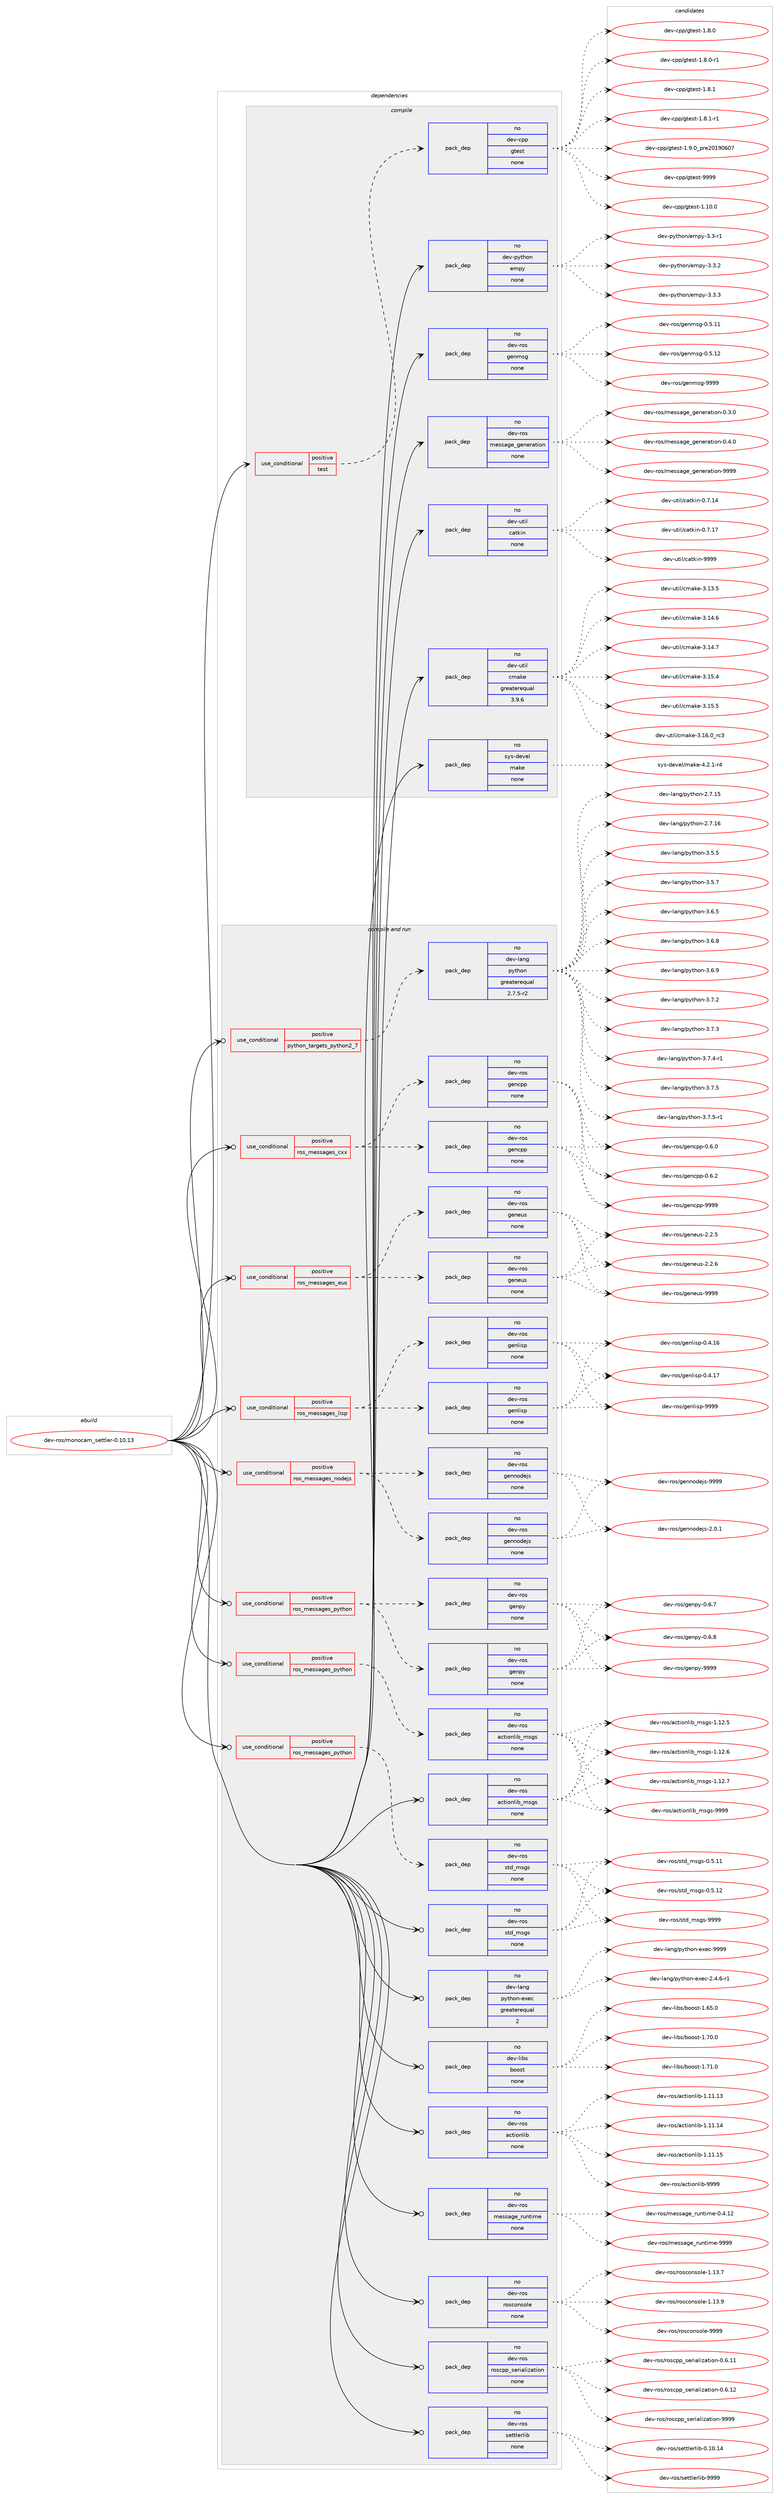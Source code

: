 digraph prolog {

# *************
# Graph options
# *************

newrank=true;
concentrate=true;
compound=true;
graph [rankdir=LR,fontname=Helvetica,fontsize=10,ranksep=1.5];#, ranksep=2.5, nodesep=0.2];
edge  [arrowhead=vee];
node  [fontname=Helvetica,fontsize=10];

# **********
# The ebuild
# **********

subgraph cluster_leftcol {
color=gray;
rank=same;
label=<<i>ebuild</i>>;
id [label="dev-ros/monocam_settler-0.10.13", color=red, width=4, href="../dev-ros/monocam_settler-0.10.13.svg"];
}

# ****************
# The dependencies
# ****************

subgraph cluster_midcol {
color=gray;
label=<<i>dependencies</i>>;
subgraph cluster_compile {
fillcolor="#eeeeee";
style=filled;
label=<<i>compile</i>>;
subgraph cond153793 {
dependency656101 [label=<<TABLE BORDER="0" CELLBORDER="1" CELLSPACING="0" CELLPADDING="4"><TR><TD ROWSPAN="3" CELLPADDING="10">use_conditional</TD></TR><TR><TD>positive</TD></TR><TR><TD>test</TD></TR></TABLE>>, shape=none, color=red];
subgraph pack490402 {
dependency656102 [label=<<TABLE BORDER="0" CELLBORDER="1" CELLSPACING="0" CELLPADDING="4" WIDTH="220"><TR><TD ROWSPAN="6" CELLPADDING="30">pack_dep</TD></TR><TR><TD WIDTH="110">no</TD></TR><TR><TD>dev-cpp</TD></TR><TR><TD>gtest</TD></TR><TR><TD>none</TD></TR><TR><TD></TD></TR></TABLE>>, shape=none, color=blue];
}
dependency656101:e -> dependency656102:w [weight=20,style="dashed",arrowhead="vee"];
}
id:e -> dependency656101:w [weight=20,style="solid",arrowhead="vee"];
subgraph pack490403 {
dependency656103 [label=<<TABLE BORDER="0" CELLBORDER="1" CELLSPACING="0" CELLPADDING="4" WIDTH="220"><TR><TD ROWSPAN="6" CELLPADDING="30">pack_dep</TD></TR><TR><TD WIDTH="110">no</TD></TR><TR><TD>dev-python</TD></TR><TR><TD>empy</TD></TR><TR><TD>none</TD></TR><TR><TD></TD></TR></TABLE>>, shape=none, color=blue];
}
id:e -> dependency656103:w [weight=20,style="solid",arrowhead="vee"];
subgraph pack490404 {
dependency656104 [label=<<TABLE BORDER="0" CELLBORDER="1" CELLSPACING="0" CELLPADDING="4" WIDTH="220"><TR><TD ROWSPAN="6" CELLPADDING="30">pack_dep</TD></TR><TR><TD WIDTH="110">no</TD></TR><TR><TD>dev-ros</TD></TR><TR><TD>genmsg</TD></TR><TR><TD>none</TD></TR><TR><TD></TD></TR></TABLE>>, shape=none, color=blue];
}
id:e -> dependency656104:w [weight=20,style="solid",arrowhead="vee"];
subgraph pack490405 {
dependency656105 [label=<<TABLE BORDER="0" CELLBORDER="1" CELLSPACING="0" CELLPADDING="4" WIDTH="220"><TR><TD ROWSPAN="6" CELLPADDING="30">pack_dep</TD></TR><TR><TD WIDTH="110">no</TD></TR><TR><TD>dev-ros</TD></TR><TR><TD>message_generation</TD></TR><TR><TD>none</TD></TR><TR><TD></TD></TR></TABLE>>, shape=none, color=blue];
}
id:e -> dependency656105:w [weight=20,style="solid",arrowhead="vee"];
subgraph pack490406 {
dependency656106 [label=<<TABLE BORDER="0" CELLBORDER="1" CELLSPACING="0" CELLPADDING="4" WIDTH="220"><TR><TD ROWSPAN="6" CELLPADDING="30">pack_dep</TD></TR><TR><TD WIDTH="110">no</TD></TR><TR><TD>dev-util</TD></TR><TR><TD>catkin</TD></TR><TR><TD>none</TD></TR><TR><TD></TD></TR></TABLE>>, shape=none, color=blue];
}
id:e -> dependency656106:w [weight=20,style="solid",arrowhead="vee"];
subgraph pack490407 {
dependency656107 [label=<<TABLE BORDER="0" CELLBORDER="1" CELLSPACING="0" CELLPADDING="4" WIDTH="220"><TR><TD ROWSPAN="6" CELLPADDING="30">pack_dep</TD></TR><TR><TD WIDTH="110">no</TD></TR><TR><TD>dev-util</TD></TR><TR><TD>cmake</TD></TR><TR><TD>greaterequal</TD></TR><TR><TD>3.9.6</TD></TR></TABLE>>, shape=none, color=blue];
}
id:e -> dependency656107:w [weight=20,style="solid",arrowhead="vee"];
subgraph pack490408 {
dependency656108 [label=<<TABLE BORDER="0" CELLBORDER="1" CELLSPACING="0" CELLPADDING="4" WIDTH="220"><TR><TD ROWSPAN="6" CELLPADDING="30">pack_dep</TD></TR><TR><TD WIDTH="110">no</TD></TR><TR><TD>sys-devel</TD></TR><TR><TD>make</TD></TR><TR><TD>none</TD></TR><TR><TD></TD></TR></TABLE>>, shape=none, color=blue];
}
id:e -> dependency656108:w [weight=20,style="solid",arrowhead="vee"];
}
subgraph cluster_compileandrun {
fillcolor="#eeeeee";
style=filled;
label=<<i>compile and run</i>>;
subgraph cond153794 {
dependency656109 [label=<<TABLE BORDER="0" CELLBORDER="1" CELLSPACING="0" CELLPADDING="4"><TR><TD ROWSPAN="3" CELLPADDING="10">use_conditional</TD></TR><TR><TD>positive</TD></TR><TR><TD>python_targets_python2_7</TD></TR></TABLE>>, shape=none, color=red];
subgraph pack490409 {
dependency656110 [label=<<TABLE BORDER="0" CELLBORDER="1" CELLSPACING="0" CELLPADDING="4" WIDTH="220"><TR><TD ROWSPAN="6" CELLPADDING="30">pack_dep</TD></TR><TR><TD WIDTH="110">no</TD></TR><TR><TD>dev-lang</TD></TR><TR><TD>python</TD></TR><TR><TD>greaterequal</TD></TR><TR><TD>2.7.5-r2</TD></TR></TABLE>>, shape=none, color=blue];
}
dependency656109:e -> dependency656110:w [weight=20,style="dashed",arrowhead="vee"];
}
id:e -> dependency656109:w [weight=20,style="solid",arrowhead="odotvee"];
subgraph cond153795 {
dependency656111 [label=<<TABLE BORDER="0" CELLBORDER="1" CELLSPACING="0" CELLPADDING="4"><TR><TD ROWSPAN="3" CELLPADDING="10">use_conditional</TD></TR><TR><TD>positive</TD></TR><TR><TD>ros_messages_cxx</TD></TR></TABLE>>, shape=none, color=red];
subgraph pack490410 {
dependency656112 [label=<<TABLE BORDER="0" CELLBORDER="1" CELLSPACING="0" CELLPADDING="4" WIDTH="220"><TR><TD ROWSPAN="6" CELLPADDING="30">pack_dep</TD></TR><TR><TD WIDTH="110">no</TD></TR><TR><TD>dev-ros</TD></TR><TR><TD>gencpp</TD></TR><TR><TD>none</TD></TR><TR><TD></TD></TR></TABLE>>, shape=none, color=blue];
}
dependency656111:e -> dependency656112:w [weight=20,style="dashed",arrowhead="vee"];
subgraph pack490411 {
dependency656113 [label=<<TABLE BORDER="0" CELLBORDER="1" CELLSPACING="0" CELLPADDING="4" WIDTH="220"><TR><TD ROWSPAN="6" CELLPADDING="30">pack_dep</TD></TR><TR><TD WIDTH="110">no</TD></TR><TR><TD>dev-ros</TD></TR><TR><TD>gencpp</TD></TR><TR><TD>none</TD></TR><TR><TD></TD></TR></TABLE>>, shape=none, color=blue];
}
dependency656111:e -> dependency656113:w [weight=20,style="dashed",arrowhead="vee"];
}
id:e -> dependency656111:w [weight=20,style="solid",arrowhead="odotvee"];
subgraph cond153796 {
dependency656114 [label=<<TABLE BORDER="0" CELLBORDER="1" CELLSPACING="0" CELLPADDING="4"><TR><TD ROWSPAN="3" CELLPADDING="10">use_conditional</TD></TR><TR><TD>positive</TD></TR><TR><TD>ros_messages_eus</TD></TR></TABLE>>, shape=none, color=red];
subgraph pack490412 {
dependency656115 [label=<<TABLE BORDER="0" CELLBORDER="1" CELLSPACING="0" CELLPADDING="4" WIDTH="220"><TR><TD ROWSPAN="6" CELLPADDING="30">pack_dep</TD></TR><TR><TD WIDTH="110">no</TD></TR><TR><TD>dev-ros</TD></TR><TR><TD>geneus</TD></TR><TR><TD>none</TD></TR><TR><TD></TD></TR></TABLE>>, shape=none, color=blue];
}
dependency656114:e -> dependency656115:w [weight=20,style="dashed",arrowhead="vee"];
subgraph pack490413 {
dependency656116 [label=<<TABLE BORDER="0" CELLBORDER="1" CELLSPACING="0" CELLPADDING="4" WIDTH="220"><TR><TD ROWSPAN="6" CELLPADDING="30">pack_dep</TD></TR><TR><TD WIDTH="110">no</TD></TR><TR><TD>dev-ros</TD></TR><TR><TD>geneus</TD></TR><TR><TD>none</TD></TR><TR><TD></TD></TR></TABLE>>, shape=none, color=blue];
}
dependency656114:e -> dependency656116:w [weight=20,style="dashed",arrowhead="vee"];
}
id:e -> dependency656114:w [weight=20,style="solid",arrowhead="odotvee"];
subgraph cond153797 {
dependency656117 [label=<<TABLE BORDER="0" CELLBORDER="1" CELLSPACING="0" CELLPADDING="4"><TR><TD ROWSPAN="3" CELLPADDING="10">use_conditional</TD></TR><TR><TD>positive</TD></TR><TR><TD>ros_messages_lisp</TD></TR></TABLE>>, shape=none, color=red];
subgraph pack490414 {
dependency656118 [label=<<TABLE BORDER="0" CELLBORDER="1" CELLSPACING="0" CELLPADDING="4" WIDTH="220"><TR><TD ROWSPAN="6" CELLPADDING="30">pack_dep</TD></TR><TR><TD WIDTH="110">no</TD></TR><TR><TD>dev-ros</TD></TR><TR><TD>genlisp</TD></TR><TR><TD>none</TD></TR><TR><TD></TD></TR></TABLE>>, shape=none, color=blue];
}
dependency656117:e -> dependency656118:w [weight=20,style="dashed",arrowhead="vee"];
subgraph pack490415 {
dependency656119 [label=<<TABLE BORDER="0" CELLBORDER="1" CELLSPACING="0" CELLPADDING="4" WIDTH="220"><TR><TD ROWSPAN="6" CELLPADDING="30">pack_dep</TD></TR><TR><TD WIDTH="110">no</TD></TR><TR><TD>dev-ros</TD></TR><TR><TD>genlisp</TD></TR><TR><TD>none</TD></TR><TR><TD></TD></TR></TABLE>>, shape=none, color=blue];
}
dependency656117:e -> dependency656119:w [weight=20,style="dashed",arrowhead="vee"];
}
id:e -> dependency656117:w [weight=20,style="solid",arrowhead="odotvee"];
subgraph cond153798 {
dependency656120 [label=<<TABLE BORDER="0" CELLBORDER="1" CELLSPACING="0" CELLPADDING="4"><TR><TD ROWSPAN="3" CELLPADDING="10">use_conditional</TD></TR><TR><TD>positive</TD></TR><TR><TD>ros_messages_nodejs</TD></TR></TABLE>>, shape=none, color=red];
subgraph pack490416 {
dependency656121 [label=<<TABLE BORDER="0" CELLBORDER="1" CELLSPACING="0" CELLPADDING="4" WIDTH="220"><TR><TD ROWSPAN="6" CELLPADDING="30">pack_dep</TD></TR><TR><TD WIDTH="110">no</TD></TR><TR><TD>dev-ros</TD></TR><TR><TD>gennodejs</TD></TR><TR><TD>none</TD></TR><TR><TD></TD></TR></TABLE>>, shape=none, color=blue];
}
dependency656120:e -> dependency656121:w [weight=20,style="dashed",arrowhead="vee"];
subgraph pack490417 {
dependency656122 [label=<<TABLE BORDER="0" CELLBORDER="1" CELLSPACING="0" CELLPADDING="4" WIDTH="220"><TR><TD ROWSPAN="6" CELLPADDING="30">pack_dep</TD></TR><TR><TD WIDTH="110">no</TD></TR><TR><TD>dev-ros</TD></TR><TR><TD>gennodejs</TD></TR><TR><TD>none</TD></TR><TR><TD></TD></TR></TABLE>>, shape=none, color=blue];
}
dependency656120:e -> dependency656122:w [weight=20,style="dashed",arrowhead="vee"];
}
id:e -> dependency656120:w [weight=20,style="solid",arrowhead="odotvee"];
subgraph cond153799 {
dependency656123 [label=<<TABLE BORDER="0" CELLBORDER="1" CELLSPACING="0" CELLPADDING="4"><TR><TD ROWSPAN="3" CELLPADDING="10">use_conditional</TD></TR><TR><TD>positive</TD></TR><TR><TD>ros_messages_python</TD></TR></TABLE>>, shape=none, color=red];
subgraph pack490418 {
dependency656124 [label=<<TABLE BORDER="0" CELLBORDER="1" CELLSPACING="0" CELLPADDING="4" WIDTH="220"><TR><TD ROWSPAN="6" CELLPADDING="30">pack_dep</TD></TR><TR><TD WIDTH="110">no</TD></TR><TR><TD>dev-ros</TD></TR><TR><TD>actionlib_msgs</TD></TR><TR><TD>none</TD></TR><TR><TD></TD></TR></TABLE>>, shape=none, color=blue];
}
dependency656123:e -> dependency656124:w [weight=20,style="dashed",arrowhead="vee"];
}
id:e -> dependency656123:w [weight=20,style="solid",arrowhead="odotvee"];
subgraph cond153800 {
dependency656125 [label=<<TABLE BORDER="0" CELLBORDER="1" CELLSPACING="0" CELLPADDING="4"><TR><TD ROWSPAN="3" CELLPADDING="10">use_conditional</TD></TR><TR><TD>positive</TD></TR><TR><TD>ros_messages_python</TD></TR></TABLE>>, shape=none, color=red];
subgraph pack490419 {
dependency656126 [label=<<TABLE BORDER="0" CELLBORDER="1" CELLSPACING="0" CELLPADDING="4" WIDTH="220"><TR><TD ROWSPAN="6" CELLPADDING="30">pack_dep</TD></TR><TR><TD WIDTH="110">no</TD></TR><TR><TD>dev-ros</TD></TR><TR><TD>genpy</TD></TR><TR><TD>none</TD></TR><TR><TD></TD></TR></TABLE>>, shape=none, color=blue];
}
dependency656125:e -> dependency656126:w [weight=20,style="dashed",arrowhead="vee"];
subgraph pack490420 {
dependency656127 [label=<<TABLE BORDER="0" CELLBORDER="1" CELLSPACING="0" CELLPADDING="4" WIDTH="220"><TR><TD ROWSPAN="6" CELLPADDING="30">pack_dep</TD></TR><TR><TD WIDTH="110">no</TD></TR><TR><TD>dev-ros</TD></TR><TR><TD>genpy</TD></TR><TR><TD>none</TD></TR><TR><TD></TD></TR></TABLE>>, shape=none, color=blue];
}
dependency656125:e -> dependency656127:w [weight=20,style="dashed",arrowhead="vee"];
}
id:e -> dependency656125:w [weight=20,style="solid",arrowhead="odotvee"];
subgraph cond153801 {
dependency656128 [label=<<TABLE BORDER="0" CELLBORDER="1" CELLSPACING="0" CELLPADDING="4"><TR><TD ROWSPAN="3" CELLPADDING="10">use_conditional</TD></TR><TR><TD>positive</TD></TR><TR><TD>ros_messages_python</TD></TR></TABLE>>, shape=none, color=red];
subgraph pack490421 {
dependency656129 [label=<<TABLE BORDER="0" CELLBORDER="1" CELLSPACING="0" CELLPADDING="4" WIDTH="220"><TR><TD ROWSPAN="6" CELLPADDING="30">pack_dep</TD></TR><TR><TD WIDTH="110">no</TD></TR><TR><TD>dev-ros</TD></TR><TR><TD>std_msgs</TD></TR><TR><TD>none</TD></TR><TR><TD></TD></TR></TABLE>>, shape=none, color=blue];
}
dependency656128:e -> dependency656129:w [weight=20,style="dashed",arrowhead="vee"];
}
id:e -> dependency656128:w [weight=20,style="solid",arrowhead="odotvee"];
subgraph pack490422 {
dependency656130 [label=<<TABLE BORDER="0" CELLBORDER="1" CELLSPACING="0" CELLPADDING="4" WIDTH="220"><TR><TD ROWSPAN="6" CELLPADDING="30">pack_dep</TD></TR><TR><TD WIDTH="110">no</TD></TR><TR><TD>dev-lang</TD></TR><TR><TD>python-exec</TD></TR><TR><TD>greaterequal</TD></TR><TR><TD>2</TD></TR></TABLE>>, shape=none, color=blue];
}
id:e -> dependency656130:w [weight=20,style="solid",arrowhead="odotvee"];
subgraph pack490423 {
dependency656131 [label=<<TABLE BORDER="0" CELLBORDER="1" CELLSPACING="0" CELLPADDING="4" WIDTH="220"><TR><TD ROWSPAN="6" CELLPADDING="30">pack_dep</TD></TR><TR><TD WIDTH="110">no</TD></TR><TR><TD>dev-libs</TD></TR><TR><TD>boost</TD></TR><TR><TD>none</TD></TR><TR><TD></TD></TR></TABLE>>, shape=none, color=blue];
}
id:e -> dependency656131:w [weight=20,style="solid",arrowhead="odotvee"];
subgraph pack490424 {
dependency656132 [label=<<TABLE BORDER="0" CELLBORDER="1" CELLSPACING="0" CELLPADDING="4" WIDTH="220"><TR><TD ROWSPAN="6" CELLPADDING="30">pack_dep</TD></TR><TR><TD WIDTH="110">no</TD></TR><TR><TD>dev-ros</TD></TR><TR><TD>actionlib</TD></TR><TR><TD>none</TD></TR><TR><TD></TD></TR></TABLE>>, shape=none, color=blue];
}
id:e -> dependency656132:w [weight=20,style="solid",arrowhead="odotvee"];
subgraph pack490425 {
dependency656133 [label=<<TABLE BORDER="0" CELLBORDER="1" CELLSPACING="0" CELLPADDING="4" WIDTH="220"><TR><TD ROWSPAN="6" CELLPADDING="30">pack_dep</TD></TR><TR><TD WIDTH="110">no</TD></TR><TR><TD>dev-ros</TD></TR><TR><TD>actionlib_msgs</TD></TR><TR><TD>none</TD></TR><TR><TD></TD></TR></TABLE>>, shape=none, color=blue];
}
id:e -> dependency656133:w [weight=20,style="solid",arrowhead="odotvee"];
subgraph pack490426 {
dependency656134 [label=<<TABLE BORDER="0" CELLBORDER="1" CELLSPACING="0" CELLPADDING="4" WIDTH="220"><TR><TD ROWSPAN="6" CELLPADDING="30">pack_dep</TD></TR><TR><TD WIDTH="110">no</TD></TR><TR><TD>dev-ros</TD></TR><TR><TD>message_runtime</TD></TR><TR><TD>none</TD></TR><TR><TD></TD></TR></TABLE>>, shape=none, color=blue];
}
id:e -> dependency656134:w [weight=20,style="solid",arrowhead="odotvee"];
subgraph pack490427 {
dependency656135 [label=<<TABLE BORDER="0" CELLBORDER="1" CELLSPACING="0" CELLPADDING="4" WIDTH="220"><TR><TD ROWSPAN="6" CELLPADDING="30">pack_dep</TD></TR><TR><TD WIDTH="110">no</TD></TR><TR><TD>dev-ros</TD></TR><TR><TD>rosconsole</TD></TR><TR><TD>none</TD></TR><TR><TD></TD></TR></TABLE>>, shape=none, color=blue];
}
id:e -> dependency656135:w [weight=20,style="solid",arrowhead="odotvee"];
subgraph pack490428 {
dependency656136 [label=<<TABLE BORDER="0" CELLBORDER="1" CELLSPACING="0" CELLPADDING="4" WIDTH="220"><TR><TD ROWSPAN="6" CELLPADDING="30">pack_dep</TD></TR><TR><TD WIDTH="110">no</TD></TR><TR><TD>dev-ros</TD></TR><TR><TD>roscpp_serialization</TD></TR><TR><TD>none</TD></TR><TR><TD></TD></TR></TABLE>>, shape=none, color=blue];
}
id:e -> dependency656136:w [weight=20,style="solid",arrowhead="odotvee"];
subgraph pack490429 {
dependency656137 [label=<<TABLE BORDER="0" CELLBORDER="1" CELLSPACING="0" CELLPADDING="4" WIDTH="220"><TR><TD ROWSPAN="6" CELLPADDING="30">pack_dep</TD></TR><TR><TD WIDTH="110">no</TD></TR><TR><TD>dev-ros</TD></TR><TR><TD>settlerlib</TD></TR><TR><TD>none</TD></TR><TR><TD></TD></TR></TABLE>>, shape=none, color=blue];
}
id:e -> dependency656137:w [weight=20,style="solid",arrowhead="odotvee"];
subgraph pack490430 {
dependency656138 [label=<<TABLE BORDER="0" CELLBORDER="1" CELLSPACING="0" CELLPADDING="4" WIDTH="220"><TR><TD ROWSPAN="6" CELLPADDING="30">pack_dep</TD></TR><TR><TD WIDTH="110">no</TD></TR><TR><TD>dev-ros</TD></TR><TR><TD>std_msgs</TD></TR><TR><TD>none</TD></TR><TR><TD></TD></TR></TABLE>>, shape=none, color=blue];
}
id:e -> dependency656138:w [weight=20,style="solid",arrowhead="odotvee"];
}
subgraph cluster_run {
fillcolor="#eeeeee";
style=filled;
label=<<i>run</i>>;
}
}

# **************
# The candidates
# **************

subgraph cluster_choices {
rank=same;
color=gray;
label=<<i>candidates</i>>;

subgraph choice490402 {
color=black;
nodesep=1;
choice10010111845991121124710311610111511645494649484648 [label="dev-cpp/gtest-1.10.0", color=red, width=4,href="../dev-cpp/gtest-1.10.0.svg"];
choice100101118459911211247103116101115116454946564648 [label="dev-cpp/gtest-1.8.0", color=red, width=4,href="../dev-cpp/gtest-1.8.0.svg"];
choice1001011184599112112471031161011151164549465646484511449 [label="dev-cpp/gtest-1.8.0-r1", color=red, width=4,href="../dev-cpp/gtest-1.8.0-r1.svg"];
choice100101118459911211247103116101115116454946564649 [label="dev-cpp/gtest-1.8.1", color=red, width=4,href="../dev-cpp/gtest-1.8.1.svg"];
choice1001011184599112112471031161011151164549465646494511449 [label="dev-cpp/gtest-1.8.1-r1", color=red, width=4,href="../dev-cpp/gtest-1.8.1-r1.svg"];
choice100101118459911211247103116101115116454946574648951121141015048495748544855 [label="dev-cpp/gtest-1.9.0_pre20190607", color=red, width=4,href="../dev-cpp/gtest-1.9.0_pre20190607.svg"];
choice1001011184599112112471031161011151164557575757 [label="dev-cpp/gtest-9999", color=red, width=4,href="../dev-cpp/gtest-9999.svg"];
dependency656102:e -> choice10010111845991121124710311610111511645494649484648:w [style=dotted,weight="100"];
dependency656102:e -> choice100101118459911211247103116101115116454946564648:w [style=dotted,weight="100"];
dependency656102:e -> choice1001011184599112112471031161011151164549465646484511449:w [style=dotted,weight="100"];
dependency656102:e -> choice100101118459911211247103116101115116454946564649:w [style=dotted,weight="100"];
dependency656102:e -> choice1001011184599112112471031161011151164549465646494511449:w [style=dotted,weight="100"];
dependency656102:e -> choice100101118459911211247103116101115116454946574648951121141015048495748544855:w [style=dotted,weight="100"];
dependency656102:e -> choice1001011184599112112471031161011151164557575757:w [style=dotted,weight="100"];
}
subgraph choice490403 {
color=black;
nodesep=1;
choice1001011184511212111610411111047101109112121455146514511449 [label="dev-python/empy-3.3-r1", color=red, width=4,href="../dev-python/empy-3.3-r1.svg"];
choice1001011184511212111610411111047101109112121455146514650 [label="dev-python/empy-3.3.2", color=red, width=4,href="../dev-python/empy-3.3.2.svg"];
choice1001011184511212111610411111047101109112121455146514651 [label="dev-python/empy-3.3.3", color=red, width=4,href="../dev-python/empy-3.3.3.svg"];
dependency656103:e -> choice1001011184511212111610411111047101109112121455146514511449:w [style=dotted,weight="100"];
dependency656103:e -> choice1001011184511212111610411111047101109112121455146514650:w [style=dotted,weight="100"];
dependency656103:e -> choice1001011184511212111610411111047101109112121455146514651:w [style=dotted,weight="100"];
}
subgraph choice490404 {
color=black;
nodesep=1;
choice100101118451141111154710310111010911510345484653464949 [label="dev-ros/genmsg-0.5.11", color=red, width=4,href="../dev-ros/genmsg-0.5.11.svg"];
choice100101118451141111154710310111010911510345484653464950 [label="dev-ros/genmsg-0.5.12", color=red, width=4,href="../dev-ros/genmsg-0.5.12.svg"];
choice10010111845114111115471031011101091151034557575757 [label="dev-ros/genmsg-9999", color=red, width=4,href="../dev-ros/genmsg-9999.svg"];
dependency656104:e -> choice100101118451141111154710310111010911510345484653464949:w [style=dotted,weight="100"];
dependency656104:e -> choice100101118451141111154710310111010911510345484653464950:w [style=dotted,weight="100"];
dependency656104:e -> choice10010111845114111115471031011101091151034557575757:w [style=dotted,weight="100"];
}
subgraph choice490405 {
color=black;
nodesep=1;
choice1001011184511411111547109101115115971031019510310111010111497116105111110454846514648 [label="dev-ros/message_generation-0.3.0", color=red, width=4,href="../dev-ros/message_generation-0.3.0.svg"];
choice1001011184511411111547109101115115971031019510310111010111497116105111110454846524648 [label="dev-ros/message_generation-0.4.0", color=red, width=4,href="../dev-ros/message_generation-0.4.0.svg"];
choice10010111845114111115471091011151159710310195103101110101114971161051111104557575757 [label="dev-ros/message_generation-9999", color=red, width=4,href="../dev-ros/message_generation-9999.svg"];
dependency656105:e -> choice1001011184511411111547109101115115971031019510310111010111497116105111110454846514648:w [style=dotted,weight="100"];
dependency656105:e -> choice1001011184511411111547109101115115971031019510310111010111497116105111110454846524648:w [style=dotted,weight="100"];
dependency656105:e -> choice10010111845114111115471091011151159710310195103101110101114971161051111104557575757:w [style=dotted,weight="100"];
}
subgraph choice490406 {
color=black;
nodesep=1;
choice1001011184511711610510847999711610710511045484655464952 [label="dev-util/catkin-0.7.14", color=red, width=4,href="../dev-util/catkin-0.7.14.svg"];
choice1001011184511711610510847999711610710511045484655464955 [label="dev-util/catkin-0.7.17", color=red, width=4,href="../dev-util/catkin-0.7.17.svg"];
choice100101118451171161051084799971161071051104557575757 [label="dev-util/catkin-9999", color=red, width=4,href="../dev-util/catkin-9999.svg"];
dependency656106:e -> choice1001011184511711610510847999711610710511045484655464952:w [style=dotted,weight="100"];
dependency656106:e -> choice1001011184511711610510847999711610710511045484655464955:w [style=dotted,weight="100"];
dependency656106:e -> choice100101118451171161051084799971161071051104557575757:w [style=dotted,weight="100"];
}
subgraph choice490407 {
color=black;
nodesep=1;
choice1001011184511711610510847991099710710145514649514653 [label="dev-util/cmake-3.13.5", color=red, width=4,href="../dev-util/cmake-3.13.5.svg"];
choice1001011184511711610510847991099710710145514649524654 [label="dev-util/cmake-3.14.6", color=red, width=4,href="../dev-util/cmake-3.14.6.svg"];
choice1001011184511711610510847991099710710145514649524655 [label="dev-util/cmake-3.14.7", color=red, width=4,href="../dev-util/cmake-3.14.7.svg"];
choice1001011184511711610510847991099710710145514649534652 [label="dev-util/cmake-3.15.4", color=red, width=4,href="../dev-util/cmake-3.15.4.svg"];
choice1001011184511711610510847991099710710145514649534653 [label="dev-util/cmake-3.15.5", color=red, width=4,href="../dev-util/cmake-3.15.5.svg"];
choice1001011184511711610510847991099710710145514649544648951149951 [label="dev-util/cmake-3.16.0_rc3", color=red, width=4,href="../dev-util/cmake-3.16.0_rc3.svg"];
dependency656107:e -> choice1001011184511711610510847991099710710145514649514653:w [style=dotted,weight="100"];
dependency656107:e -> choice1001011184511711610510847991099710710145514649524654:w [style=dotted,weight="100"];
dependency656107:e -> choice1001011184511711610510847991099710710145514649524655:w [style=dotted,weight="100"];
dependency656107:e -> choice1001011184511711610510847991099710710145514649534652:w [style=dotted,weight="100"];
dependency656107:e -> choice1001011184511711610510847991099710710145514649534653:w [style=dotted,weight="100"];
dependency656107:e -> choice1001011184511711610510847991099710710145514649544648951149951:w [style=dotted,weight="100"];
}
subgraph choice490408 {
color=black;
nodesep=1;
choice1151211154510010111810110847109971071014552465046494511452 [label="sys-devel/make-4.2.1-r4", color=red, width=4,href="../sys-devel/make-4.2.1-r4.svg"];
dependency656108:e -> choice1151211154510010111810110847109971071014552465046494511452:w [style=dotted,weight="100"];
}
subgraph choice490409 {
color=black;
nodesep=1;
choice10010111845108971101034711212111610411111045504655464953 [label="dev-lang/python-2.7.15", color=red, width=4,href="../dev-lang/python-2.7.15.svg"];
choice10010111845108971101034711212111610411111045504655464954 [label="dev-lang/python-2.7.16", color=red, width=4,href="../dev-lang/python-2.7.16.svg"];
choice100101118451089711010347112121116104111110455146534653 [label="dev-lang/python-3.5.5", color=red, width=4,href="../dev-lang/python-3.5.5.svg"];
choice100101118451089711010347112121116104111110455146534655 [label="dev-lang/python-3.5.7", color=red, width=4,href="../dev-lang/python-3.5.7.svg"];
choice100101118451089711010347112121116104111110455146544653 [label="dev-lang/python-3.6.5", color=red, width=4,href="../dev-lang/python-3.6.5.svg"];
choice100101118451089711010347112121116104111110455146544656 [label="dev-lang/python-3.6.8", color=red, width=4,href="../dev-lang/python-3.6.8.svg"];
choice100101118451089711010347112121116104111110455146544657 [label="dev-lang/python-3.6.9", color=red, width=4,href="../dev-lang/python-3.6.9.svg"];
choice100101118451089711010347112121116104111110455146554650 [label="dev-lang/python-3.7.2", color=red, width=4,href="../dev-lang/python-3.7.2.svg"];
choice100101118451089711010347112121116104111110455146554651 [label="dev-lang/python-3.7.3", color=red, width=4,href="../dev-lang/python-3.7.3.svg"];
choice1001011184510897110103471121211161041111104551465546524511449 [label="dev-lang/python-3.7.4-r1", color=red, width=4,href="../dev-lang/python-3.7.4-r1.svg"];
choice100101118451089711010347112121116104111110455146554653 [label="dev-lang/python-3.7.5", color=red, width=4,href="../dev-lang/python-3.7.5.svg"];
choice1001011184510897110103471121211161041111104551465546534511449 [label="dev-lang/python-3.7.5-r1", color=red, width=4,href="../dev-lang/python-3.7.5-r1.svg"];
dependency656110:e -> choice10010111845108971101034711212111610411111045504655464953:w [style=dotted,weight="100"];
dependency656110:e -> choice10010111845108971101034711212111610411111045504655464954:w [style=dotted,weight="100"];
dependency656110:e -> choice100101118451089711010347112121116104111110455146534653:w [style=dotted,weight="100"];
dependency656110:e -> choice100101118451089711010347112121116104111110455146534655:w [style=dotted,weight="100"];
dependency656110:e -> choice100101118451089711010347112121116104111110455146544653:w [style=dotted,weight="100"];
dependency656110:e -> choice100101118451089711010347112121116104111110455146544656:w [style=dotted,weight="100"];
dependency656110:e -> choice100101118451089711010347112121116104111110455146544657:w [style=dotted,weight="100"];
dependency656110:e -> choice100101118451089711010347112121116104111110455146554650:w [style=dotted,weight="100"];
dependency656110:e -> choice100101118451089711010347112121116104111110455146554651:w [style=dotted,weight="100"];
dependency656110:e -> choice1001011184510897110103471121211161041111104551465546524511449:w [style=dotted,weight="100"];
dependency656110:e -> choice100101118451089711010347112121116104111110455146554653:w [style=dotted,weight="100"];
dependency656110:e -> choice1001011184510897110103471121211161041111104551465546534511449:w [style=dotted,weight="100"];
}
subgraph choice490410 {
color=black;
nodesep=1;
choice100101118451141111154710310111099112112454846544648 [label="dev-ros/gencpp-0.6.0", color=red, width=4,href="../dev-ros/gencpp-0.6.0.svg"];
choice100101118451141111154710310111099112112454846544650 [label="dev-ros/gencpp-0.6.2", color=red, width=4,href="../dev-ros/gencpp-0.6.2.svg"];
choice1001011184511411111547103101110991121124557575757 [label="dev-ros/gencpp-9999", color=red, width=4,href="../dev-ros/gencpp-9999.svg"];
dependency656112:e -> choice100101118451141111154710310111099112112454846544648:w [style=dotted,weight="100"];
dependency656112:e -> choice100101118451141111154710310111099112112454846544650:w [style=dotted,weight="100"];
dependency656112:e -> choice1001011184511411111547103101110991121124557575757:w [style=dotted,weight="100"];
}
subgraph choice490411 {
color=black;
nodesep=1;
choice100101118451141111154710310111099112112454846544648 [label="dev-ros/gencpp-0.6.0", color=red, width=4,href="../dev-ros/gencpp-0.6.0.svg"];
choice100101118451141111154710310111099112112454846544650 [label="dev-ros/gencpp-0.6.2", color=red, width=4,href="../dev-ros/gencpp-0.6.2.svg"];
choice1001011184511411111547103101110991121124557575757 [label="dev-ros/gencpp-9999", color=red, width=4,href="../dev-ros/gencpp-9999.svg"];
dependency656113:e -> choice100101118451141111154710310111099112112454846544648:w [style=dotted,weight="100"];
dependency656113:e -> choice100101118451141111154710310111099112112454846544650:w [style=dotted,weight="100"];
dependency656113:e -> choice1001011184511411111547103101110991121124557575757:w [style=dotted,weight="100"];
}
subgraph choice490412 {
color=black;
nodesep=1;
choice1001011184511411111547103101110101117115455046504653 [label="dev-ros/geneus-2.2.5", color=red, width=4,href="../dev-ros/geneus-2.2.5.svg"];
choice1001011184511411111547103101110101117115455046504654 [label="dev-ros/geneus-2.2.6", color=red, width=4,href="../dev-ros/geneus-2.2.6.svg"];
choice10010111845114111115471031011101011171154557575757 [label="dev-ros/geneus-9999", color=red, width=4,href="../dev-ros/geneus-9999.svg"];
dependency656115:e -> choice1001011184511411111547103101110101117115455046504653:w [style=dotted,weight="100"];
dependency656115:e -> choice1001011184511411111547103101110101117115455046504654:w [style=dotted,weight="100"];
dependency656115:e -> choice10010111845114111115471031011101011171154557575757:w [style=dotted,weight="100"];
}
subgraph choice490413 {
color=black;
nodesep=1;
choice1001011184511411111547103101110101117115455046504653 [label="dev-ros/geneus-2.2.5", color=red, width=4,href="../dev-ros/geneus-2.2.5.svg"];
choice1001011184511411111547103101110101117115455046504654 [label="dev-ros/geneus-2.2.6", color=red, width=4,href="../dev-ros/geneus-2.2.6.svg"];
choice10010111845114111115471031011101011171154557575757 [label="dev-ros/geneus-9999", color=red, width=4,href="../dev-ros/geneus-9999.svg"];
dependency656116:e -> choice1001011184511411111547103101110101117115455046504653:w [style=dotted,weight="100"];
dependency656116:e -> choice1001011184511411111547103101110101117115455046504654:w [style=dotted,weight="100"];
dependency656116:e -> choice10010111845114111115471031011101011171154557575757:w [style=dotted,weight="100"];
}
subgraph choice490414 {
color=black;
nodesep=1;
choice100101118451141111154710310111010810511511245484652464954 [label="dev-ros/genlisp-0.4.16", color=red, width=4,href="../dev-ros/genlisp-0.4.16.svg"];
choice100101118451141111154710310111010810511511245484652464955 [label="dev-ros/genlisp-0.4.17", color=red, width=4,href="../dev-ros/genlisp-0.4.17.svg"];
choice10010111845114111115471031011101081051151124557575757 [label="dev-ros/genlisp-9999", color=red, width=4,href="../dev-ros/genlisp-9999.svg"];
dependency656118:e -> choice100101118451141111154710310111010810511511245484652464954:w [style=dotted,weight="100"];
dependency656118:e -> choice100101118451141111154710310111010810511511245484652464955:w [style=dotted,weight="100"];
dependency656118:e -> choice10010111845114111115471031011101081051151124557575757:w [style=dotted,weight="100"];
}
subgraph choice490415 {
color=black;
nodesep=1;
choice100101118451141111154710310111010810511511245484652464954 [label="dev-ros/genlisp-0.4.16", color=red, width=4,href="../dev-ros/genlisp-0.4.16.svg"];
choice100101118451141111154710310111010810511511245484652464955 [label="dev-ros/genlisp-0.4.17", color=red, width=4,href="../dev-ros/genlisp-0.4.17.svg"];
choice10010111845114111115471031011101081051151124557575757 [label="dev-ros/genlisp-9999", color=red, width=4,href="../dev-ros/genlisp-9999.svg"];
dependency656119:e -> choice100101118451141111154710310111010810511511245484652464954:w [style=dotted,weight="100"];
dependency656119:e -> choice100101118451141111154710310111010810511511245484652464955:w [style=dotted,weight="100"];
dependency656119:e -> choice10010111845114111115471031011101081051151124557575757:w [style=dotted,weight="100"];
}
subgraph choice490416 {
color=black;
nodesep=1;
choice1001011184511411111547103101110110111100101106115455046484649 [label="dev-ros/gennodejs-2.0.1", color=red, width=4,href="../dev-ros/gennodejs-2.0.1.svg"];
choice10010111845114111115471031011101101111001011061154557575757 [label="dev-ros/gennodejs-9999", color=red, width=4,href="../dev-ros/gennodejs-9999.svg"];
dependency656121:e -> choice1001011184511411111547103101110110111100101106115455046484649:w [style=dotted,weight="100"];
dependency656121:e -> choice10010111845114111115471031011101101111001011061154557575757:w [style=dotted,weight="100"];
}
subgraph choice490417 {
color=black;
nodesep=1;
choice1001011184511411111547103101110110111100101106115455046484649 [label="dev-ros/gennodejs-2.0.1", color=red, width=4,href="../dev-ros/gennodejs-2.0.1.svg"];
choice10010111845114111115471031011101101111001011061154557575757 [label="dev-ros/gennodejs-9999", color=red, width=4,href="../dev-ros/gennodejs-9999.svg"];
dependency656122:e -> choice1001011184511411111547103101110110111100101106115455046484649:w [style=dotted,weight="100"];
dependency656122:e -> choice10010111845114111115471031011101101111001011061154557575757:w [style=dotted,weight="100"];
}
subgraph choice490418 {
color=black;
nodesep=1;
choice10010111845114111115479799116105111110108105989510911510311545494649504653 [label="dev-ros/actionlib_msgs-1.12.5", color=red, width=4,href="../dev-ros/actionlib_msgs-1.12.5.svg"];
choice10010111845114111115479799116105111110108105989510911510311545494649504654 [label="dev-ros/actionlib_msgs-1.12.6", color=red, width=4,href="../dev-ros/actionlib_msgs-1.12.6.svg"];
choice10010111845114111115479799116105111110108105989510911510311545494649504655 [label="dev-ros/actionlib_msgs-1.12.7", color=red, width=4,href="../dev-ros/actionlib_msgs-1.12.7.svg"];
choice1001011184511411111547979911610511111010810598951091151031154557575757 [label="dev-ros/actionlib_msgs-9999", color=red, width=4,href="../dev-ros/actionlib_msgs-9999.svg"];
dependency656124:e -> choice10010111845114111115479799116105111110108105989510911510311545494649504653:w [style=dotted,weight="100"];
dependency656124:e -> choice10010111845114111115479799116105111110108105989510911510311545494649504654:w [style=dotted,weight="100"];
dependency656124:e -> choice10010111845114111115479799116105111110108105989510911510311545494649504655:w [style=dotted,weight="100"];
dependency656124:e -> choice1001011184511411111547979911610511111010810598951091151031154557575757:w [style=dotted,weight="100"];
}
subgraph choice490419 {
color=black;
nodesep=1;
choice1001011184511411111547103101110112121454846544655 [label="dev-ros/genpy-0.6.7", color=red, width=4,href="../dev-ros/genpy-0.6.7.svg"];
choice1001011184511411111547103101110112121454846544656 [label="dev-ros/genpy-0.6.8", color=red, width=4,href="../dev-ros/genpy-0.6.8.svg"];
choice10010111845114111115471031011101121214557575757 [label="dev-ros/genpy-9999", color=red, width=4,href="../dev-ros/genpy-9999.svg"];
dependency656126:e -> choice1001011184511411111547103101110112121454846544655:w [style=dotted,weight="100"];
dependency656126:e -> choice1001011184511411111547103101110112121454846544656:w [style=dotted,weight="100"];
dependency656126:e -> choice10010111845114111115471031011101121214557575757:w [style=dotted,weight="100"];
}
subgraph choice490420 {
color=black;
nodesep=1;
choice1001011184511411111547103101110112121454846544655 [label="dev-ros/genpy-0.6.7", color=red, width=4,href="../dev-ros/genpy-0.6.7.svg"];
choice1001011184511411111547103101110112121454846544656 [label="dev-ros/genpy-0.6.8", color=red, width=4,href="../dev-ros/genpy-0.6.8.svg"];
choice10010111845114111115471031011101121214557575757 [label="dev-ros/genpy-9999", color=red, width=4,href="../dev-ros/genpy-9999.svg"];
dependency656127:e -> choice1001011184511411111547103101110112121454846544655:w [style=dotted,weight="100"];
dependency656127:e -> choice1001011184511411111547103101110112121454846544656:w [style=dotted,weight="100"];
dependency656127:e -> choice10010111845114111115471031011101121214557575757:w [style=dotted,weight="100"];
}
subgraph choice490421 {
color=black;
nodesep=1;
choice10010111845114111115471151161009510911510311545484653464949 [label="dev-ros/std_msgs-0.5.11", color=red, width=4,href="../dev-ros/std_msgs-0.5.11.svg"];
choice10010111845114111115471151161009510911510311545484653464950 [label="dev-ros/std_msgs-0.5.12", color=red, width=4,href="../dev-ros/std_msgs-0.5.12.svg"];
choice1001011184511411111547115116100951091151031154557575757 [label="dev-ros/std_msgs-9999", color=red, width=4,href="../dev-ros/std_msgs-9999.svg"];
dependency656129:e -> choice10010111845114111115471151161009510911510311545484653464949:w [style=dotted,weight="100"];
dependency656129:e -> choice10010111845114111115471151161009510911510311545484653464950:w [style=dotted,weight="100"];
dependency656129:e -> choice1001011184511411111547115116100951091151031154557575757:w [style=dotted,weight="100"];
}
subgraph choice490422 {
color=black;
nodesep=1;
choice10010111845108971101034711212111610411111045101120101994550465246544511449 [label="dev-lang/python-exec-2.4.6-r1", color=red, width=4,href="../dev-lang/python-exec-2.4.6-r1.svg"];
choice10010111845108971101034711212111610411111045101120101994557575757 [label="dev-lang/python-exec-9999", color=red, width=4,href="../dev-lang/python-exec-9999.svg"];
dependency656130:e -> choice10010111845108971101034711212111610411111045101120101994550465246544511449:w [style=dotted,weight="100"];
dependency656130:e -> choice10010111845108971101034711212111610411111045101120101994557575757:w [style=dotted,weight="100"];
}
subgraph choice490423 {
color=black;
nodesep=1;
choice1001011184510810598115479811111111511645494654534648 [label="dev-libs/boost-1.65.0", color=red, width=4,href="../dev-libs/boost-1.65.0.svg"];
choice1001011184510810598115479811111111511645494655484648 [label="dev-libs/boost-1.70.0", color=red, width=4,href="../dev-libs/boost-1.70.0.svg"];
choice1001011184510810598115479811111111511645494655494648 [label="dev-libs/boost-1.71.0", color=red, width=4,href="../dev-libs/boost-1.71.0.svg"];
dependency656131:e -> choice1001011184510810598115479811111111511645494654534648:w [style=dotted,weight="100"];
dependency656131:e -> choice1001011184510810598115479811111111511645494655484648:w [style=dotted,weight="100"];
dependency656131:e -> choice1001011184510810598115479811111111511645494655494648:w [style=dotted,weight="100"];
}
subgraph choice490424 {
color=black;
nodesep=1;
choice10010111845114111115479799116105111110108105984549464949464951 [label="dev-ros/actionlib-1.11.13", color=red, width=4,href="../dev-ros/actionlib-1.11.13.svg"];
choice10010111845114111115479799116105111110108105984549464949464952 [label="dev-ros/actionlib-1.11.14", color=red, width=4,href="../dev-ros/actionlib-1.11.14.svg"];
choice10010111845114111115479799116105111110108105984549464949464953 [label="dev-ros/actionlib-1.11.15", color=red, width=4,href="../dev-ros/actionlib-1.11.15.svg"];
choice10010111845114111115479799116105111110108105984557575757 [label="dev-ros/actionlib-9999", color=red, width=4,href="../dev-ros/actionlib-9999.svg"];
dependency656132:e -> choice10010111845114111115479799116105111110108105984549464949464951:w [style=dotted,weight="100"];
dependency656132:e -> choice10010111845114111115479799116105111110108105984549464949464952:w [style=dotted,weight="100"];
dependency656132:e -> choice10010111845114111115479799116105111110108105984549464949464953:w [style=dotted,weight="100"];
dependency656132:e -> choice10010111845114111115479799116105111110108105984557575757:w [style=dotted,weight="100"];
}
subgraph choice490425 {
color=black;
nodesep=1;
choice10010111845114111115479799116105111110108105989510911510311545494649504653 [label="dev-ros/actionlib_msgs-1.12.5", color=red, width=4,href="../dev-ros/actionlib_msgs-1.12.5.svg"];
choice10010111845114111115479799116105111110108105989510911510311545494649504654 [label="dev-ros/actionlib_msgs-1.12.6", color=red, width=4,href="../dev-ros/actionlib_msgs-1.12.6.svg"];
choice10010111845114111115479799116105111110108105989510911510311545494649504655 [label="dev-ros/actionlib_msgs-1.12.7", color=red, width=4,href="../dev-ros/actionlib_msgs-1.12.7.svg"];
choice1001011184511411111547979911610511111010810598951091151031154557575757 [label="dev-ros/actionlib_msgs-9999", color=red, width=4,href="../dev-ros/actionlib_msgs-9999.svg"];
dependency656133:e -> choice10010111845114111115479799116105111110108105989510911510311545494649504653:w [style=dotted,weight="100"];
dependency656133:e -> choice10010111845114111115479799116105111110108105989510911510311545494649504654:w [style=dotted,weight="100"];
dependency656133:e -> choice10010111845114111115479799116105111110108105989510911510311545494649504655:w [style=dotted,weight="100"];
dependency656133:e -> choice1001011184511411111547979911610511111010810598951091151031154557575757:w [style=dotted,weight="100"];
}
subgraph choice490426 {
color=black;
nodesep=1;
choice1001011184511411111547109101115115971031019511411711011610510910145484652464950 [label="dev-ros/message_runtime-0.4.12", color=red, width=4,href="../dev-ros/message_runtime-0.4.12.svg"];
choice100101118451141111154710910111511597103101951141171101161051091014557575757 [label="dev-ros/message_runtime-9999", color=red, width=4,href="../dev-ros/message_runtime-9999.svg"];
dependency656134:e -> choice1001011184511411111547109101115115971031019511411711011610510910145484652464950:w [style=dotted,weight="100"];
dependency656134:e -> choice100101118451141111154710910111511597103101951141171101161051091014557575757:w [style=dotted,weight="100"];
}
subgraph choice490427 {
color=black;
nodesep=1;
choice10010111845114111115471141111159911111011511110810145494649514655 [label="dev-ros/rosconsole-1.13.7", color=red, width=4,href="../dev-ros/rosconsole-1.13.7.svg"];
choice10010111845114111115471141111159911111011511110810145494649514657 [label="dev-ros/rosconsole-1.13.9", color=red, width=4,href="../dev-ros/rosconsole-1.13.9.svg"];
choice1001011184511411111547114111115991111101151111081014557575757 [label="dev-ros/rosconsole-9999", color=red, width=4,href="../dev-ros/rosconsole-9999.svg"];
dependency656135:e -> choice10010111845114111115471141111159911111011511110810145494649514655:w [style=dotted,weight="100"];
dependency656135:e -> choice10010111845114111115471141111159911111011511110810145494649514657:w [style=dotted,weight="100"];
dependency656135:e -> choice1001011184511411111547114111115991111101151111081014557575757:w [style=dotted,weight="100"];
}
subgraph choice490428 {
color=black;
nodesep=1;
choice10010111845114111115471141111159911211295115101114105971081051229711610511111045484654464949 [label="dev-ros/roscpp_serialization-0.6.11", color=red, width=4,href="../dev-ros/roscpp_serialization-0.6.11.svg"];
choice10010111845114111115471141111159911211295115101114105971081051229711610511111045484654464950 [label="dev-ros/roscpp_serialization-0.6.12", color=red, width=4,href="../dev-ros/roscpp_serialization-0.6.12.svg"];
choice1001011184511411111547114111115991121129511510111410597108105122971161051111104557575757 [label="dev-ros/roscpp_serialization-9999", color=red, width=4,href="../dev-ros/roscpp_serialization-9999.svg"];
dependency656136:e -> choice10010111845114111115471141111159911211295115101114105971081051229711610511111045484654464949:w [style=dotted,weight="100"];
dependency656136:e -> choice10010111845114111115471141111159911211295115101114105971081051229711610511111045484654464950:w [style=dotted,weight="100"];
dependency656136:e -> choice1001011184511411111547114111115991121129511510111410597108105122971161051111104557575757:w [style=dotted,weight="100"];
}
subgraph choice490429 {
color=black;
nodesep=1;
choice1001011184511411111547115101116116108101114108105984548464948464952 [label="dev-ros/settlerlib-0.10.14", color=red, width=4,href="../dev-ros/settlerlib-0.10.14.svg"];
choice1001011184511411111547115101116116108101114108105984557575757 [label="dev-ros/settlerlib-9999", color=red, width=4,href="../dev-ros/settlerlib-9999.svg"];
dependency656137:e -> choice1001011184511411111547115101116116108101114108105984548464948464952:w [style=dotted,weight="100"];
dependency656137:e -> choice1001011184511411111547115101116116108101114108105984557575757:w [style=dotted,weight="100"];
}
subgraph choice490430 {
color=black;
nodesep=1;
choice10010111845114111115471151161009510911510311545484653464949 [label="dev-ros/std_msgs-0.5.11", color=red, width=4,href="../dev-ros/std_msgs-0.5.11.svg"];
choice10010111845114111115471151161009510911510311545484653464950 [label="dev-ros/std_msgs-0.5.12", color=red, width=4,href="../dev-ros/std_msgs-0.5.12.svg"];
choice1001011184511411111547115116100951091151031154557575757 [label="dev-ros/std_msgs-9999", color=red, width=4,href="../dev-ros/std_msgs-9999.svg"];
dependency656138:e -> choice10010111845114111115471151161009510911510311545484653464949:w [style=dotted,weight="100"];
dependency656138:e -> choice10010111845114111115471151161009510911510311545484653464950:w [style=dotted,weight="100"];
dependency656138:e -> choice1001011184511411111547115116100951091151031154557575757:w [style=dotted,weight="100"];
}
}

}
